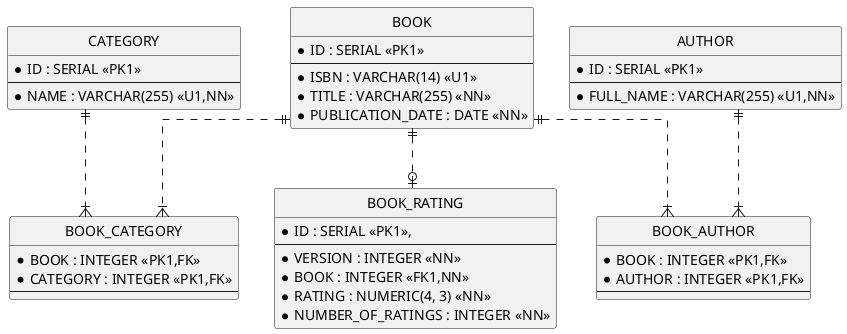 @startuml

hide circle

skinparam linetype ortho

entity "CATEGORY" as c {
  *ID : SERIAL <<PK1>>
  --
  *NAME : VARCHAR(255) <<U1,NN>>
}

entity "AUTHOR" as a {
  *ID : SERIAL <<PK1>>
  --
  *FULL_NAME : VARCHAR(255) <<U1,NN>>
}

entity "BOOK" as b {
  *ID : SERIAL <<PK1>>
  --
  *ISBN : VARCHAR(14) <<U1>>
  *TITLE : VARCHAR(255) <<NN>>
  *PUBLICATION_DATE : DATE <<NN>>
}

entity "BOOK_CATEGORY" as bc {
  *BOOK : INTEGER <<PK1,FK>>
  *CATEGORY : INTEGER <<PK1,FK>>
  --
}

entity "BOOK_AUTHOR" as ba {
  *BOOK : INTEGER <<PK1,FK>>
  *AUTHOR : INTEGER <<PK1,FK>>
  --
}

entity "BOOK_RATING" as br {
  *ID : SERIAL <<PK1>>,
  --
  *VERSION : INTEGER <<NN>>
  *BOOK : INTEGER <<FK1,NN>>
  *RATING : NUMERIC(4, 3) <<NN>>
  *NUMBER_OF_RATINGS : INTEGER <<NN>>
}

b ||..|{ bc
b ||..|{ ba
b ||..o| br

c ||..|{ bc
a ||..|{ ba

@enduml
